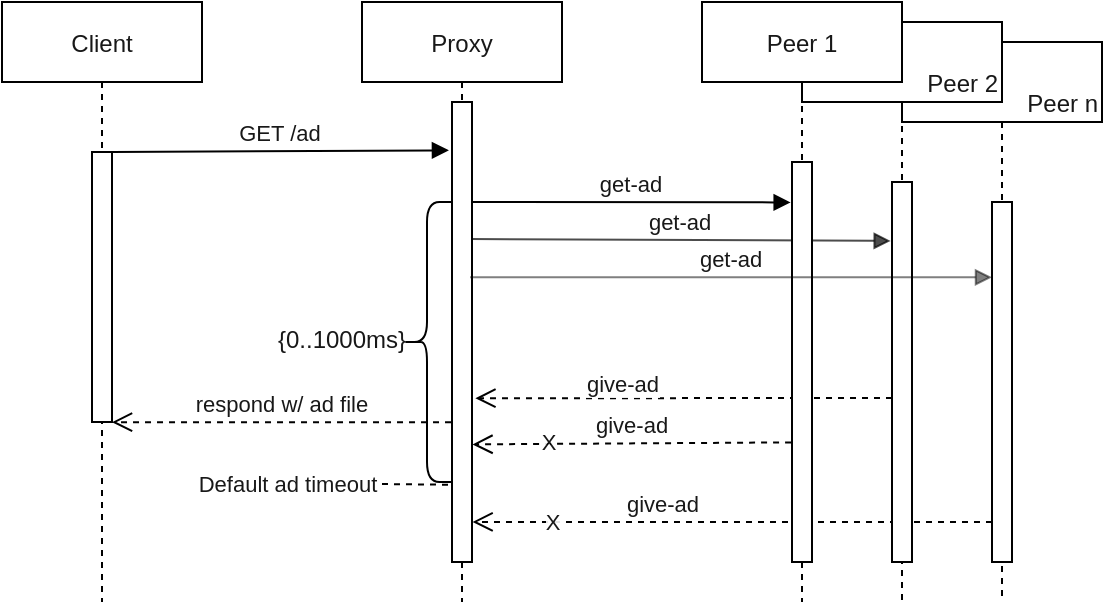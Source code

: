 <mxfile>
    <diagram id="kgpKYQtTHZ0yAKxKKP6v" name="Page-1">
        <mxGraphModel dx="733" dy="370" grid="1" gridSize="10" guides="1" tooltips="1" connect="1" arrows="1" fold="1" page="1" pageScale="1" pageWidth="850" pageHeight="1100" math="0" shadow="0">
            <root>
                <mxCell id="0"/>
                <mxCell id="1" parent="0"/>
                <mxCell id="24" value="give-ad" style="html=1;verticalAlign=bottom;endArrow=open;dashed=1;endSize=8;entryX=1.028;entryY=0.913;entryDx=0;entryDy=0;entryPerimeter=0;exitX=0;exitY=0.889;exitDx=0;exitDy=0;exitPerimeter=0;textOpacity=90;" edge="1" parent="1" source="12" target="3nuBFxr9cyL0pnOWT2aG-6">
                    <mxGeometry x="0.271" relative="1" as="geometry">
                        <mxPoint x="610" y="340" as="sourcePoint"/>
                        <mxPoint x="360.0" y="340" as="targetPoint"/>
                        <mxPoint as="offset"/>
                    </mxGeometry>
                </mxCell>
                <mxCell id="28" value="X" style="edgeLabel;html=1;align=center;verticalAlign=middle;resizable=0;points=[];fontSize=11;textOpacity=90;" vertex="1" connectable="0" parent="24">
                    <mxGeometry x="0.693" relative="1" as="geometry">
                        <mxPoint as="offset"/>
                    </mxGeometry>
                </mxCell>
                <mxCell id="13" value="get-ad" style="verticalAlign=bottom;endArrow=block;shadow=0;strokeWidth=1;opacity=70;exitX=0.905;exitY=0.298;exitDx=0;exitDy=0;exitPerimeter=0;entryX=-0.065;entryY=0.155;entryDx=0;entryDy=0;entryPerimeter=0;textOpacity=90;" edge="1" parent="1" source="3nuBFxr9cyL0pnOWT2aG-6" target="10">
                    <mxGeometry relative="1" as="geometry">
                        <mxPoint x="355" y="195.84" as="sourcePoint"/>
                        <mxPoint x="550" y="199" as="targetPoint"/>
                    </mxGeometry>
                </mxCell>
                <mxCell id="11" value="Peer n" style="shape=umlLifeline;perimeter=lifelinePerimeter;container=1;collapsible=0;recursiveResize=0;rounded=0;shadow=0;strokeWidth=1;align=right;verticalAlign=bottom;textOpacity=90;" vertex="1" parent="1">
                    <mxGeometry x="570" y="100" width="100" height="280" as="geometry"/>
                </mxCell>
                <mxCell id="12" value="" style="points=[];perimeter=orthogonalPerimeter;rounded=0;shadow=0;strokeWidth=1;textOpacity=90;" vertex="1" parent="11">
                    <mxGeometry x="45" y="80" width="10" height="180" as="geometry"/>
                </mxCell>
                <mxCell id="9" value="Peer 2" style="shape=umlLifeline;perimeter=lifelinePerimeter;container=1;collapsible=0;recursiveResize=0;rounded=0;shadow=0;strokeWidth=1;align=right;verticalAlign=bottom;textOpacity=90;" vertex="1" parent="1">
                    <mxGeometry x="520" y="90" width="100" height="290" as="geometry"/>
                </mxCell>
                <mxCell id="10" value="" style="points=[];perimeter=orthogonalPerimeter;rounded=0;shadow=0;strokeWidth=1;textOpacity=90;" vertex="1" parent="9">
                    <mxGeometry x="45" y="80" width="10" height="190" as="geometry"/>
                </mxCell>
                <mxCell id="3nuBFxr9cyL0pnOWT2aG-1" value="Client" style="shape=umlLifeline;perimeter=lifelinePerimeter;container=1;collapsible=0;recursiveResize=0;rounded=0;shadow=0;strokeWidth=1;textOpacity=90;" parent="1" vertex="1">
                    <mxGeometry x="120" y="80" width="100" height="300" as="geometry"/>
                </mxCell>
                <mxCell id="3nuBFxr9cyL0pnOWT2aG-2" value="" style="points=[];perimeter=orthogonalPerimeter;rounded=0;shadow=0;strokeWidth=1;textOpacity=90;" parent="3nuBFxr9cyL0pnOWT2aG-1" vertex="1">
                    <mxGeometry x="45" y="75" width="10" height="135" as="geometry"/>
                </mxCell>
                <mxCell id="3nuBFxr9cyL0pnOWT2aG-5" value="Proxy" style="shape=umlLifeline;perimeter=lifelinePerimeter;container=1;collapsible=0;recursiveResize=0;rounded=0;shadow=0;strokeWidth=1;textOpacity=90;" parent="1" vertex="1">
                    <mxGeometry x="300" y="80" width="100" height="300" as="geometry"/>
                </mxCell>
                <mxCell id="3nuBFxr9cyL0pnOWT2aG-6" value="" style="points=[];perimeter=orthogonalPerimeter;rounded=0;shadow=0;strokeWidth=1;textOpacity=90;" parent="3nuBFxr9cyL0pnOWT2aG-5" vertex="1">
                    <mxGeometry x="45" y="50" width="10" height="230" as="geometry"/>
                </mxCell>
                <mxCell id="2" value="get-ad" style="verticalAlign=bottom;endArrow=block;shadow=0;strokeWidth=1;entryX=-0.067;entryY=0.101;entryDx=0;entryDy=0;entryPerimeter=0;textOpacity=90;" parent="3nuBFxr9cyL0pnOWT2aG-5" target="DM9WYxIIClQ7wr1XLAzr-2" edge="1">
                    <mxGeometry relative="1" as="geometry">
                        <mxPoint x="55" y="100.0" as="sourcePoint"/>
                        <mxPoint x="210" y="100" as="targetPoint"/>
                    </mxGeometry>
                </mxCell>
                <mxCell id="19" value="" style="shape=curlyBracket;whiteSpace=wrap;html=1;rounded=1;labelPosition=left;verticalLabelPosition=middle;align=right;verticalAlign=middle;textOpacity=90;" vertex="1" parent="3nuBFxr9cyL0pnOWT2aG-5">
                    <mxGeometry x="20" y="100" width="25" height="140" as="geometry"/>
                </mxCell>
                <mxCell id="22" value="" style="endArrow=none;dashed=1;html=1;entryX=0.962;entryY=0.995;entryDx=0;entryDy=0;entryPerimeter=0;textOpacity=90;" edge="1" parent="3nuBFxr9cyL0pnOWT2aG-5">
                    <mxGeometry width="50" height="50" relative="1" as="geometry">
                        <mxPoint x="10" y="241" as="sourcePoint"/>
                        <mxPoint x="45.0" y="241.4" as="targetPoint"/>
                    </mxGeometry>
                </mxCell>
                <mxCell id="3nuBFxr9cyL0pnOWT2aG-7" value="respond w/ ad file" style="verticalAlign=bottom;endArrow=open;dashed=1;endSize=8;shadow=0;strokeWidth=1;exitX=-0.049;exitY=0.783;exitDx=0;exitDy=0;exitPerimeter=0;textOpacity=90;" parent="1" edge="1">
                    <mxGeometry x="-0.002" relative="1" as="geometry">
                        <mxPoint x="175" y="290.09" as="targetPoint"/>
                        <mxPoint x="344.51" y="290.09" as="sourcePoint"/>
                        <mxPoint as="offset"/>
                    </mxGeometry>
                </mxCell>
                <mxCell id="3nuBFxr9cyL0pnOWT2aG-8" value="GET /ad" style="verticalAlign=bottom;endArrow=block;shadow=0;strokeWidth=1;entryX=-0.153;entryY=0.105;entryDx=0;entryDy=0;entryPerimeter=0;textOpacity=90;" parent="1" source="3nuBFxr9cyL0pnOWT2aG-2" target="3nuBFxr9cyL0pnOWT2aG-6" edge="1">
                    <mxGeometry relative="1" as="geometry">
                        <mxPoint x="275" y="160" as="sourcePoint"/>
                        <mxPoint x="270" y="150" as="targetPoint"/>
                    </mxGeometry>
                </mxCell>
                <mxCell id="DM9WYxIIClQ7wr1XLAzr-1" value="Peer 1" style="shape=umlLifeline;perimeter=lifelinePerimeter;container=1;collapsible=0;recursiveResize=0;rounded=0;shadow=0;strokeWidth=1;textOpacity=90;" parent="1" vertex="1">
                    <mxGeometry x="470" y="80" width="100" height="300" as="geometry"/>
                </mxCell>
                <mxCell id="15" value="give-ad" style="html=1;verticalAlign=bottom;endArrow=open;dashed=1;endSize=8;entryX=1.169;entryY=0.744;entryDx=0;entryDy=0;entryPerimeter=0;textOpacity=90;" edge="1" parent="DM9WYxIIClQ7wr1XLAzr-1">
                    <mxGeometry x="0.296" y="2" relative="1" as="geometry">
                        <mxPoint x="95" y="198" as="sourcePoint"/>
                        <mxPoint x="-113.31" y="198.12" as="targetPoint"/>
                        <mxPoint as="offset"/>
                    </mxGeometry>
                </mxCell>
                <mxCell id="DM9WYxIIClQ7wr1XLAzr-2" value="" style="points=[];perimeter=orthogonalPerimeter;rounded=0;shadow=0;strokeWidth=1;textOpacity=90;" parent="DM9WYxIIClQ7wr1XLAzr-1" vertex="1">
                    <mxGeometry x="45" y="80" width="10" height="200" as="geometry"/>
                </mxCell>
                <mxCell id="6" value="give-ad" style="verticalAlign=bottom;endArrow=open;dashed=1;endSize=8;shadow=0;strokeWidth=1;entryX=1.026;entryY=0.653;entryDx=0;entryDy=0;entryPerimeter=0;exitX=-0.046;exitY=0.701;exitDx=0;exitDy=0;exitPerimeter=0;textOpacity=90;" parent="1" source="DM9WYxIIClQ7wr1XLAzr-2" edge="1">
                    <mxGeometry x="-0.004" relative="1" as="geometry">
                        <mxPoint x="355.26" y="301.19" as="targetPoint"/>
                        <mxPoint x="510" y="301" as="sourcePoint"/>
                        <mxPoint as="offset"/>
                    </mxGeometry>
                </mxCell>
                <mxCell id="31" value="X" style="edgeLabel;html=1;align=center;verticalAlign=middle;resizable=0;points=[];fontSize=11;textOpacity=90;" vertex="1" connectable="0" parent="6">
                    <mxGeometry x="0.526" y="-1" relative="1" as="geometry">
                        <mxPoint as="offset"/>
                    </mxGeometry>
                </mxCell>
                <mxCell id="14" value="get-ad" style="verticalAlign=bottom;endArrow=block;shadow=0;strokeWidth=1;opacity=50;exitX=0.905;exitY=0.368;exitDx=0;exitDy=0;exitPerimeter=0;textOpacity=90;" edge="1" parent="1" target="12">
                    <mxGeometry relative="1" as="geometry">
                        <mxPoint x="354.05" y="217.64" as="sourcePoint"/>
                        <mxPoint x="610" y="218" as="targetPoint"/>
                    </mxGeometry>
                </mxCell>
                <mxCell id="20" value="{0..1000ms}" style="text;html=1;strokeColor=none;fillColor=none;align=center;verticalAlign=middle;whiteSpace=wrap;rounded=0;opacity=70;textOpacity=90;" vertex="1" parent="1">
                    <mxGeometry x="260" y="234" width="60" height="30" as="geometry"/>
                </mxCell>
                <mxCell id="23" value="&lt;font style=&quot;font-size: 11px;&quot;&gt;Default ad timeout&lt;/font&gt;" style="text;html=1;strokeColor=none;fillColor=none;align=center;verticalAlign=middle;whiteSpace=wrap;rounded=0;opacity=70;textOpacity=90;" vertex="1" parent="1">
                    <mxGeometry x="213" y="306" width="100" height="30" as="geometry"/>
                </mxCell>
            </root>
        </mxGraphModel>
    </diagram>
</mxfile>